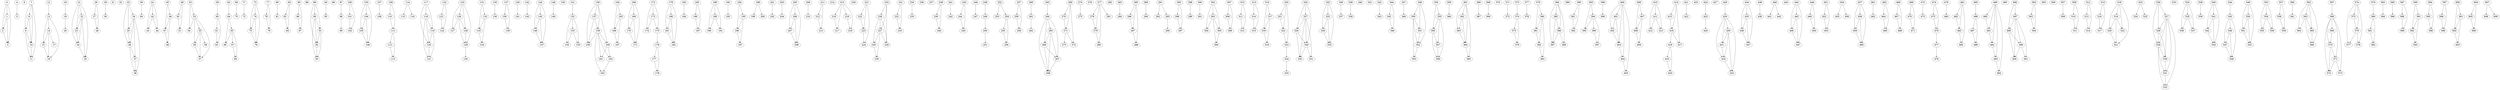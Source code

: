 digraph G {
    graph [fontsize=24]
    edge [fontsize=24]
    node [fontsize=24]
    ranksep = 1.5
    nodesep = .25
    0 -> { 1 2 3 };
    1 -> { 2 3 };
    2 -> { 3 };
    3 -> { };
    4 -> { 5 };
    5 -> { };
    6 -> { };
    7 -> { 8 9 10 11 };
    8 -> { 9 10 };
    9 -> { 10 11 };
    10 -> { 11 };
    11 -> { };
    12 -> { 13 };
    13 -> { 14 15 16 };
    14 -> { 15 16 17 };
    15 -> { 16 };
    16 -> { };
    17 -> { };
    18 -> { 19 };
    19 -> { 20 };
    20 -> { };
    21 -> { 22 23 24 25 };
    22 -> { 23 24 25 };
    23 -> { 24 };
    24 -> { 25 };
    25 -> { };
    26 -> { 27 28 };
    27 -> { 28 };
    28 -> { };
    29 -> { 30 };
    30 -> { };
    31 -> { };
    32 -> { };
    33 -> { 34 35 36 };
    34 -> { 35 36 37 38 };
    35 -> { 36 };
    36 -> { 37 38 };
    37 -> { 38 };
    38 -> { };
    39 -> { 40 };
    40 -> { };
    41 -> { 42 43 44 };
    42 -> { 43 44 };
    43 -> { };
    44 -> { };
    45 -> { 46 47 };
    46 -> { 47 48 };
    47 -> { 48 };
    48 -> { };
    49 -> { 50 51 };
    50 -> { 51 };
    51 -> { };
    52 -> { 53 54 };
    53 -> { 54 55 56 57 };
    54 -> { };
    55 -> { 56 57 58 };
    56 -> { 57 };
    57 -> { };
    58 -> { };
    59 -> { 60 };
    60 -> { 61 62 };
    61 -> { 62 };
    62 -> { };
    63 -> { 64 };
    64 -> { 65 66 };
    65 -> { 66 67 68 };
    66 -> { };
    67 -> { 68 };
    68 -> { };
    69 -> { 70 };
    70 -> { };
    71 -> { 72 };
    72 -> { };
    73 -> { 74 75 76 };
    74 -> { 75 76 };
    75 -> { 76 };
    76 -> { };
    77 -> { 78 79 };
    78 -> { 79 };
    79 -> { };
    80 -> { 81 };
    81 -> { };
    82 -> { 83 84 };
    83 -> { 84 };
    84 -> { };
    85 -> { 86 87 };
    86 -> { 87 };
    87 -> { };
    88 -> { };
    89 -> { 90 91 92 };
    90 -> { 91 92 93 };
    91 -> { 92 93 };
    92 -> { 93 };
    93 -> { };
    94 -> { 95 };
    95 -> { };
    96 -> { };
    97 -> { 98 };
    98 -> { 99 };
    99 -> { };
    100 -> { 101 102 };
    101 -> { 102 };
    102 -> { };
    103 -> { 104 105 106 };
    104 -> { 105 106 };
    105 -> { 106 };
    106 -> { };
    107 -> { 108 };
    108 -> { };
    109 -> { 110 111 };
    110 -> { 111 };
    111 -> { 112 113 };
    112 -> { 113 };
    113 -> { };
    114 -> { 115 116 };
    115 -> { };
    116 -> { };
    117 -> { 118 119 120 };
    118 -> { 119 120 121 };
    119 -> { 120 121 };
    120 -> { 121 };
    121 -> { };
    122 -> { 123 124 };
    123 -> { 124 };
    124 -> { };
    125 -> { 126 127 128 129 };
    126 -> { 127 128 129 };
    127 -> { };
    128 -> { 129 };
    129 -> { 130 };
    130 -> { };
    131 -> { 132 133 };
    132 -> { 133 134 };
    133 -> { 134 };
    134 -> { };
    135 -> { 136 };
    136 -> { };
    137 -> { 138 139 };
    138 -> { 139 };
    139 -> { };
    140 -> { 141 };
    141 -> { };
    142 -> { 143 };
    143 -> { };
    144 -> { 145 146 147 };
    145 -> { 146 147 };
    146 -> { 147 };
    147 -> { };
    148 -> { 149 };
    149 -> { };
    150 -> { };
    151 -> { 152 };
    152 -> { 153 154 155 };
    153 -> { 154 155 };
    154 -> { };
    155 -> { };
    156 -> { 157 158 159 160 };
    157 -> { 158 159 };
    158 -> { 159 160 161 162 163 };
    159 -> { };
    160 -> { 161 162 };
    161 -> { };
    162 -> { 163 };
    163 -> { };
    164 -> { 165 166 };
    165 -> { 166 167 };
    166 -> { 167 };
    167 -> { };
    168 -> { 169 170 171 };
    169 -> { 170 171 };
    170 -> { 171 };
    171 -> { };
    172 -> { 173 174 175 };
    173 -> { 174 175 };
    174 -> { };
    175 -> { 176 };
    176 -> { 177 178 };
    177 -> { 178 };
    178 -> { };
    179 -> { 180 181 182 };
    180 -> { 181 182 };
    181 -> { 182 };
    182 -> { };
    183 -> { 184 };
    184 -> { };
    185 -> { 186 187 };
    186 -> { 187 };
    187 -> { };
    188 -> { 189 190 191 };
    189 -> { 190 191 };
    190 -> { };
    191 -> { };
    192 -> { 193 };
    193 -> { };
    194 -> { 195 196 };
    195 -> { 196 197 };
    196 -> { 197 };
    197 -> { };
    198 -> { 199 200 };
    199 -> { };
    200 -> { };
    201 -> { 202 };
    202 -> { };
    203 -> { 204 };
    204 -> { };
    205 -> { 206 207 208 };
    206 -> { 207 208 };
    207 -> { 208 };
    208 -> { };
    209 -> { 210 };
    210 -> { };
    211 -> { 212 213 };
    212 -> { 213 };
    213 -> { };
    214 -> { };
    215 -> { 216 217 218 219 };
    216 -> { 217 };
    217 -> { };
    218 -> { 219 };
    219 -> { };
    220 -> { };
    221 -> { 222 223 224 };
    222 -> { 223 };
    223 -> { 224 };
    224 -> { };
    225 -> { 226 227 228 };
    226 -> { 227 228 229 };
    227 -> { 228 229 230 };
    228 -> { };
    229 -> { 230 };
    230 -> { };
    231 -> { 232 233 };
    232 -> { 233 };
    233 -> { };
    234 -> { 235 };
    235 -> { };
    236 -> { };
    237 -> { };
    238 -> { 239 240 };
    239 -> { 240 };
    240 -> { };
    241 -> { 242 };
    242 -> { };
    243 -> { 244 245 };
    244 -> { 245 };
    245 -> { };
    246 -> { 247 };
    247 -> { };
    248 -> { 249 };
    249 -> { 250 };
    250 -> { 251 };
    251 -> { };
    252 -> { 253 254 };
    253 -> { };
    254 -> { 255 256 };
    255 -> { 256 };
    256 -> { };
    257 -> { 258 259 };
    258 -> { 259 };
    259 -> { };
    260 -> { 261 };
    261 -> { 262 };
    262 -> { };
    263 -> { 264 };
    264 -> { 265 266 267 268 };
    265 -> { 266 267 268 };
    266 -> { 267 268 };
    267 -> { 268 };
    268 -> { };
    269 -> { 270 271 272 };
    270 -> { 271 };
    271 -> { 272 273 };
    272 -> { };
    273 -> { };
    274 -> { 275 };
    275 -> { };
    276 -> { };
    277 -> { 278 279 280 281 };
    278 -> { 279 };
    279 -> { 280 };
    280 -> { };
    281 -> { };
    282 -> { };
    283 -> { 284 };
    284 -> { };
    285 -> { 286 287 288 };
    286 -> { 287 };
    287 -> { 288 };
    288 -> { };
    289 -> { 290 };
    290 -> { };
    291 -> { 292 293 };
    292 -> { };
    293 -> { 294 };
    294 -> { };
    295 -> { 296 297 };
    296 -> { 297 };
    297 -> { };
    298 -> { 299 };
    299 -> { };
    300 -> { 301 };
    301 -> { };
    302 -> { 303 304 305 };
    303 -> { 304 305 306 };
    304 -> { };
    305 -> { 306 };
    306 -> { };
    307 -> { 308 309 };
    308 -> { 309 };
    309 -> { };
    310 -> { 311 312 };
    311 -> { 312 };
    312 -> { };
    313 -> { 314 315 };
    314 -> { 315 };
    315 -> { };
    316 -> { 317 318 };
    317 -> { 318 319 };
    318 -> { 319 };
    319 -> { };
    320 -> { 321 322 323 };
    321 -> { 322 };
    322 -> { 323 };
    323 -> { 324 };
    324 -> { 325 };
    325 -> { };
    326 -> { 327 328 329 };
    327 -> { 328 329 330 331 };
    328 -> { 329 330 };
    329 -> { 330 331 };
    330 -> { };
    331 -> { };
    332 -> { 333 334 335 };
    333 -> { 334 335 };
    334 -> { 335 };
    335 -> { };
    336 -> { 337 };
    337 -> { };
    338 -> { 339 };
    339 -> { };
    340 -> { };
    341 -> { };
    342 -> { 343 };
    343 -> { };
    344 -> { 345 346 };
    345 -> { 346 };
    346 -> { };
    347 -> { 348 };
    348 -> { };
    349 -> { 350 351 352 };
    350 -> { 351 352 353 };
    351 -> { 352 };
    352 -> { 353 };
    353 -> { };
    354 -> { 355 356 };
    355 -> { 356 357 358 };
    356 -> { 357 358 };
    357 -> { 358 };
    358 -> { };
    359 -> { 360 };
    360 -> { };
    361 -> { 362 363 364 365 };
    362 -> { 363 364 };
    363 -> { 364 };
    364 -> { 365 };
    365 -> { };
    366 -> { 367 };
    367 -> { };
    368 -> { 369 };
    369 -> { };
    370 -> { };
    371 -> { 372 };
    372 -> { };
    373 -> { 374 };
    374 -> { 375 376 };
    375 -> { 376 };
    376 -> { };
    377 -> { 378 };
    378 -> { };
    379 -> { 380 381 };
    380 -> { 381 382 383 };
    381 -> { 382 };
    382 -> { 383 };
    383 -> { };
    384 -> { 385 386 387 388 };
    385 -> { 386 387 };
    386 -> { 387 388 };
    387 -> { };
    388 -> { };
    389 -> { };
    390 -> { 391 392 };
    391 -> { 392 };
    392 -> { };
    393 -> { 394 395 };
    394 -> { 395 396 397 };
    395 -> { };
    396 -> { 397 };
    397 -> { };
    398 -> { 399 };
    399 -> { };
    400 -> { 401 402 403 404 405 };
    401 -> { 402 403 };
    402 -> { 403 };
    403 -> { 404 };
    404 -> { 405 };
    405 -> { };
    406 -> { 407 408 };
    407 -> { 408 409 };
    408 -> { 409 };
    409 -> { };
    410 -> { 411 412 413 };
    411 -> { 412 413 };
    412 -> { };
    413 -> { };
    414 -> { 415 416 417 };
    415 -> { 416 };
    416 -> { 417 418 };
    417 -> { };
    418 -> { 419 420 };
    419 -> { 420 };
    420 -> { };
    421 -> { 422 };
    422 -> { };
    423 -> { };
    424 -> { 425 };
    425 -> { 426 };
    426 -> { };
    427 -> { };
    428 -> { 429 };
    429 -> { 430 431 432 433 };
    430 -> { 431 432 433 };
    431 -> { 432 };
    432 -> { 433 };
    433 -> { };
    434 -> { 435 436 437 };
    435 -> { 436 437 };
    436 -> { 437 };
    437 -> { };
    438 -> { 439 };
    439 -> { };
    440 -> { 441 442 };
    441 -> { };
    442 -> { };
    443 -> { };
    444 -> { 445 446 447 };
    445 -> { 446 447 };
    446 -> { 447 };
    447 -> { };
    448 -> { 449 450 };
    449 -> { 450 };
    450 -> { };
    451 -> { 452 453 };
    452 -> { 453 };
    453 -> { };
    454 -> { 455 456 };
    455 -> { };
    456 -> { };
    457 -> { 458 459 460 };
    458 -> { 459 460 };
    459 -> { 460 };
    460 -> { };
    461 -> { 462 };
    462 -> { };
    463 -> { 464 465 };
    464 -> { 465 };
    465 -> { };
    466 -> { 467 468 };
    467 -> { 468 };
    468 -> { };
    469 -> { 470 471 };
    470 -> { 471 };
    471 -> { };
    472 -> { 473 };
    473 -> { };
    474 -> { 475 476 };
    475 -> { 476 };
    476 -> { 477 };
    477 -> { 478 };
    478 -> { };
    479 -> { 480 };
    480 -> { };
    481 -> { 482 483 484 };
    482 -> { 483 };
    483 -> { 484 };
    484 -> { };
    485 -> { 486 };
    486 -> { 487 488 };
    487 -> { 488 };
    488 -> { };
    489 -> { 490 491 492 493 494 };
    490 -> { 491 };
    491 -> { 492 };
    492 -> { 493 };
    493 -> { 494 };
    494 -> { };
    495 -> { };
    496 -> { 497 498 };
    497 -> { 498 499 500 501 };
    498 -> { 499 500 };
    499 -> { 500 501 };
    500 -> { };
    501 -> { };
    502 -> { 503 504 };
    503 -> { 504 };
    504 -> { };
    505 -> { };
    506 -> { };
    507 -> { 508 };
    508 -> { };
    509 -> { 510 511 };
    510 -> { 511 };
    511 -> { };
    512 -> { 513 514 };
    513 -> { 514 };
    514 -> { };
    515 -> { 516 517 };
    516 -> { 517 };
    517 -> { };
    518 -> { 519 520 521 522 };
    519 -> { 520 521 522 };
    520 -> { 521 };
    521 -> { };
    522 -> { };
    523 -> { 524 525 };
    524 -> { };
    525 -> { };
    526 -> { 527 528 529 };
    527 -> { 528 529 530 531 532 };
    528 -> { 529 530 };
    529 -> { 530 531 532 };
    530 -> { 531 };
    531 -> { 532 };
    532 -> { };
    533 -> { };
    534 -> { 535 536 537 };
    535 -> { 536 537 };
    536 -> { };
    537 -> { };
    538 -> { 539 };
    539 -> { };
    540 -> { 541 542 543 };
    541 -> { 542 543 };
    542 -> { 543 };
    543 -> { };
    544 -> { 545 };
    545 -> { 546 547 548 };
    546 -> { 547 548 };
    547 -> { 548 };
    548 -> { };
    549 -> { 550 551 552 };
    550 -> { 551 552 };
    551 -> { 552 };
    552 -> { };
    553 -> { 554 555 556 };
    554 -> { 555 556 };
    555 -> { };
    556 -> { };
    557 -> { 558 559 };
    558 -> { 559 };
    559 -> { };
    560 -> { 561 };
    561 -> { };
    562 -> { 563 564 565 566 };
    563 -> { 564 565 566 };
    564 -> { };
    565 -> { 566 };
    566 -> { };
    567 -> { 568 };
    568 -> { 569 570 571 572 573 };
    569 -> { 570 };
    570 -> { 571 572 };
    571 -> { 572 573 };
    572 -> { };
    573 -> { };
    574 -> { 575 576 577 578 };
    575 -> { 576 };
    576 -> { 577 578 };
    577 -> { };
    578 -> { };
    579 -> { 580 };
    580 -> { 581 582 };
    581 -> { 582 };
    582 -> { };
    583 -> { 584 };
    584 -> { };
    585 -> { 586 };
    586 -> { };
    587 -> { 588 589 };
    588 -> { 589 };
    589 -> { };
    590 -> { 591 592 };
    591 -> { 592 593 };
    592 -> { 593 };
    593 -> { };
    594 -> { 595 596 };
    595 -> { 596 };
    596 -> { };
    597 -> { 598 599 };
    598 -> { 599 };
    599 -> { };
    600 -> { 601 602 };
    601 -> { 602 603 };
    602 -> { 603 };
    603 -> { };
    604 -> { 605 606 };
    605 -> { 606 };
    606 -> { };
    607 -> { 608 609 };
    608 -> { };
    609 -> { };
}

